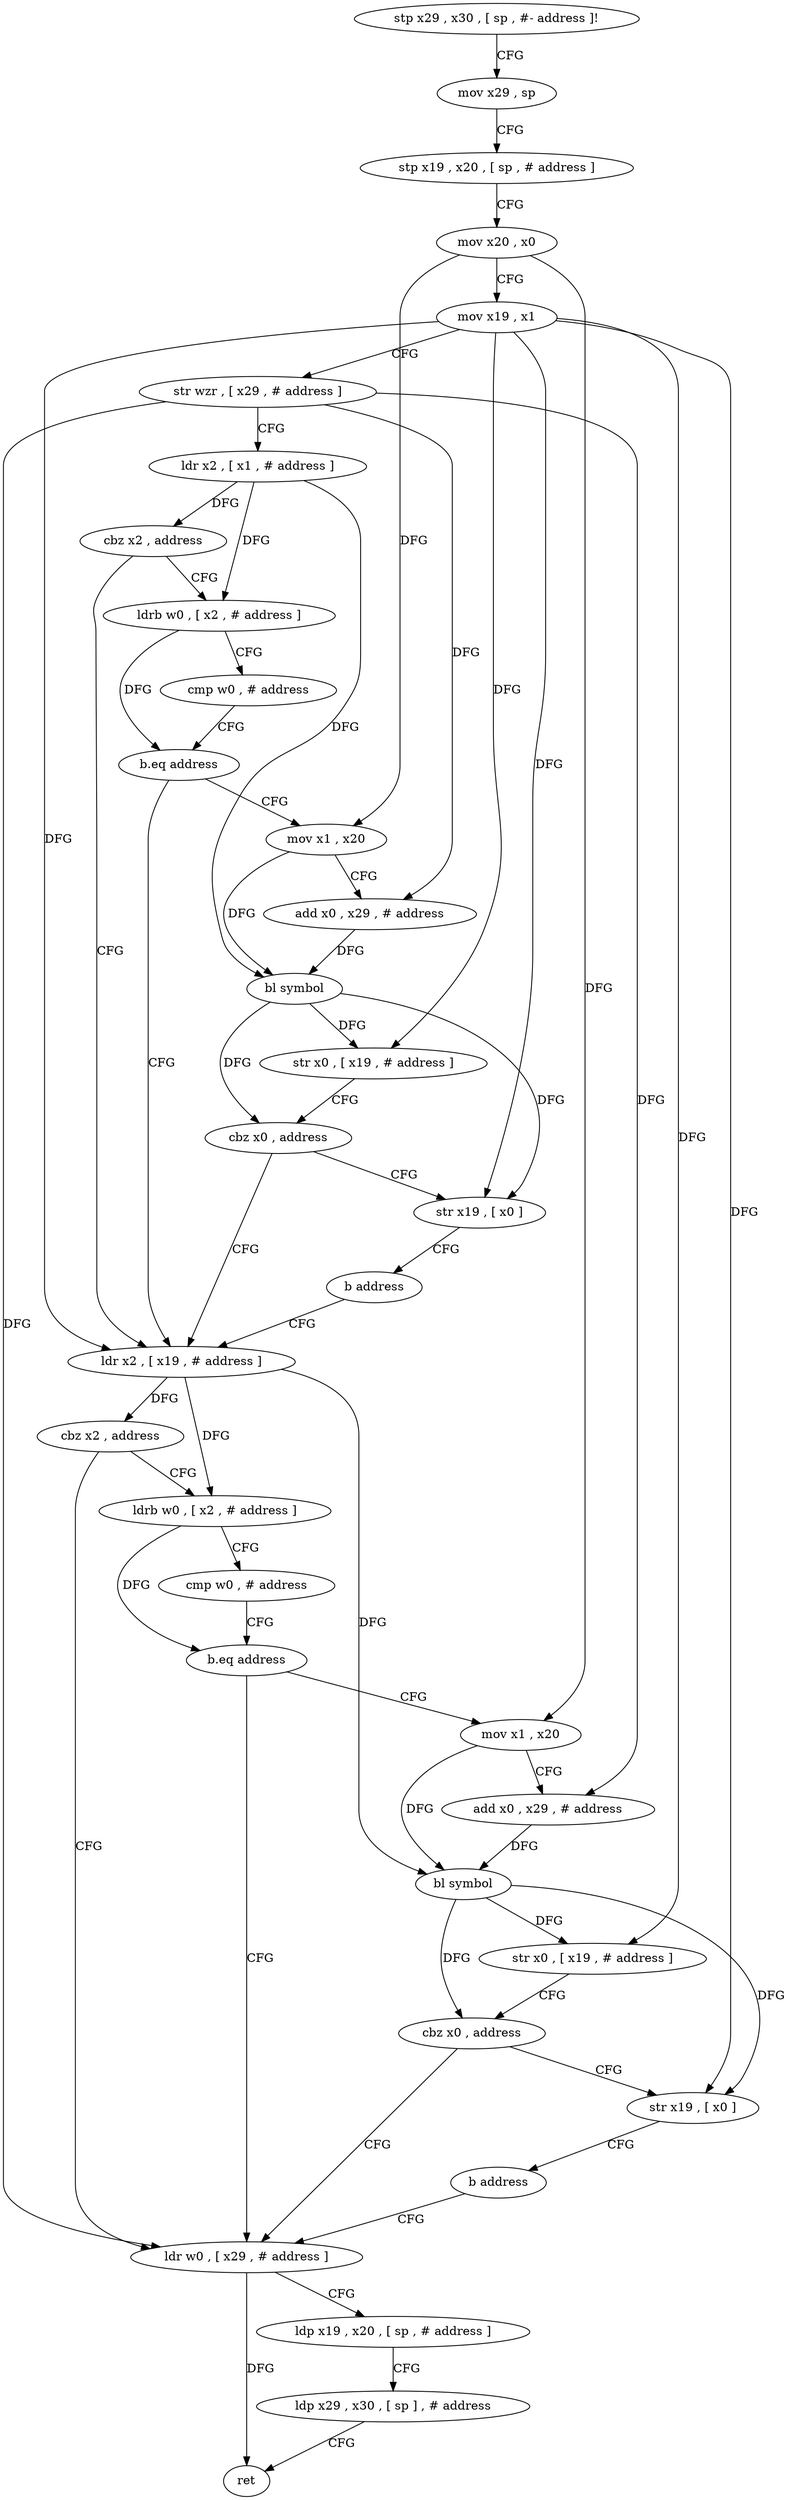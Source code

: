 digraph "func" {
"4323212" [label = "stp x29 , x30 , [ sp , #- address ]!" ]
"4323216" [label = "mov x29 , sp" ]
"4323220" [label = "stp x19 , x20 , [ sp , # address ]" ]
"4323224" [label = "mov x20 , x0" ]
"4323228" [label = "mov x19 , x1" ]
"4323232" [label = "str wzr , [ x29 , # address ]" ]
"4323236" [label = "ldr x2 , [ x1 , # address ]" ]
"4323240" [label = "cbz x2 , address" ]
"4323256" [label = "ldr x2 , [ x19 , # address ]" ]
"4323244" [label = "ldrb w0 , [ x2 , # address ]" ]
"4323260" [label = "cbz x2 , address" ]
"4323276" [label = "ldr w0 , [ x29 , # address ]" ]
"4323264" [label = "ldrb w0 , [ x2 , # address ]" ]
"4323248" [label = "cmp w0 , # address" ]
"4323252" [label = "b.eq address" ]
"4323292" [label = "mov x1 , x20" ]
"4323280" [label = "ldp x19 , x20 , [ sp , # address ]" ]
"4323284" [label = "ldp x29 , x30 , [ sp ] , # address" ]
"4323288" [label = "ret" ]
"4323268" [label = "cmp w0 , # address" ]
"4323272" [label = "b.eq address" ]
"4323320" [label = "mov x1 , x20" ]
"4323296" [label = "add x0 , x29 , # address" ]
"4323300" [label = "bl symbol" ]
"4323304" [label = "str x0 , [ x19 , # address ]" ]
"4323308" [label = "cbz x0 , address" ]
"4323312" [label = "str x19 , [ x0 ]" ]
"4323324" [label = "add x0 , x29 , # address" ]
"4323328" [label = "bl symbol" ]
"4323332" [label = "str x0 , [ x19 , # address ]" ]
"4323336" [label = "cbz x0 , address" ]
"4323340" [label = "str x19 , [ x0 ]" ]
"4323316" [label = "b address" ]
"4323344" [label = "b address" ]
"4323212" -> "4323216" [ label = "CFG" ]
"4323216" -> "4323220" [ label = "CFG" ]
"4323220" -> "4323224" [ label = "CFG" ]
"4323224" -> "4323228" [ label = "CFG" ]
"4323224" -> "4323292" [ label = "DFG" ]
"4323224" -> "4323320" [ label = "DFG" ]
"4323228" -> "4323232" [ label = "CFG" ]
"4323228" -> "4323256" [ label = "DFG" ]
"4323228" -> "4323304" [ label = "DFG" ]
"4323228" -> "4323332" [ label = "DFG" ]
"4323228" -> "4323312" [ label = "DFG" ]
"4323228" -> "4323340" [ label = "DFG" ]
"4323232" -> "4323236" [ label = "CFG" ]
"4323232" -> "4323276" [ label = "DFG" ]
"4323232" -> "4323296" [ label = "DFG" ]
"4323232" -> "4323324" [ label = "DFG" ]
"4323236" -> "4323240" [ label = "DFG" ]
"4323236" -> "4323244" [ label = "DFG" ]
"4323236" -> "4323300" [ label = "DFG" ]
"4323240" -> "4323256" [ label = "CFG" ]
"4323240" -> "4323244" [ label = "CFG" ]
"4323256" -> "4323260" [ label = "DFG" ]
"4323256" -> "4323264" [ label = "DFG" ]
"4323256" -> "4323328" [ label = "DFG" ]
"4323244" -> "4323248" [ label = "CFG" ]
"4323244" -> "4323252" [ label = "DFG" ]
"4323260" -> "4323276" [ label = "CFG" ]
"4323260" -> "4323264" [ label = "CFG" ]
"4323276" -> "4323280" [ label = "CFG" ]
"4323276" -> "4323288" [ label = "DFG" ]
"4323264" -> "4323268" [ label = "CFG" ]
"4323264" -> "4323272" [ label = "DFG" ]
"4323248" -> "4323252" [ label = "CFG" ]
"4323252" -> "4323292" [ label = "CFG" ]
"4323252" -> "4323256" [ label = "CFG" ]
"4323292" -> "4323296" [ label = "CFG" ]
"4323292" -> "4323300" [ label = "DFG" ]
"4323280" -> "4323284" [ label = "CFG" ]
"4323284" -> "4323288" [ label = "CFG" ]
"4323268" -> "4323272" [ label = "CFG" ]
"4323272" -> "4323320" [ label = "CFG" ]
"4323272" -> "4323276" [ label = "CFG" ]
"4323320" -> "4323324" [ label = "CFG" ]
"4323320" -> "4323328" [ label = "DFG" ]
"4323296" -> "4323300" [ label = "DFG" ]
"4323300" -> "4323304" [ label = "DFG" ]
"4323300" -> "4323308" [ label = "DFG" ]
"4323300" -> "4323312" [ label = "DFG" ]
"4323304" -> "4323308" [ label = "CFG" ]
"4323308" -> "4323256" [ label = "CFG" ]
"4323308" -> "4323312" [ label = "CFG" ]
"4323312" -> "4323316" [ label = "CFG" ]
"4323324" -> "4323328" [ label = "DFG" ]
"4323328" -> "4323332" [ label = "DFG" ]
"4323328" -> "4323336" [ label = "DFG" ]
"4323328" -> "4323340" [ label = "DFG" ]
"4323332" -> "4323336" [ label = "CFG" ]
"4323336" -> "4323276" [ label = "CFG" ]
"4323336" -> "4323340" [ label = "CFG" ]
"4323340" -> "4323344" [ label = "CFG" ]
"4323316" -> "4323256" [ label = "CFG" ]
"4323344" -> "4323276" [ label = "CFG" ]
}
